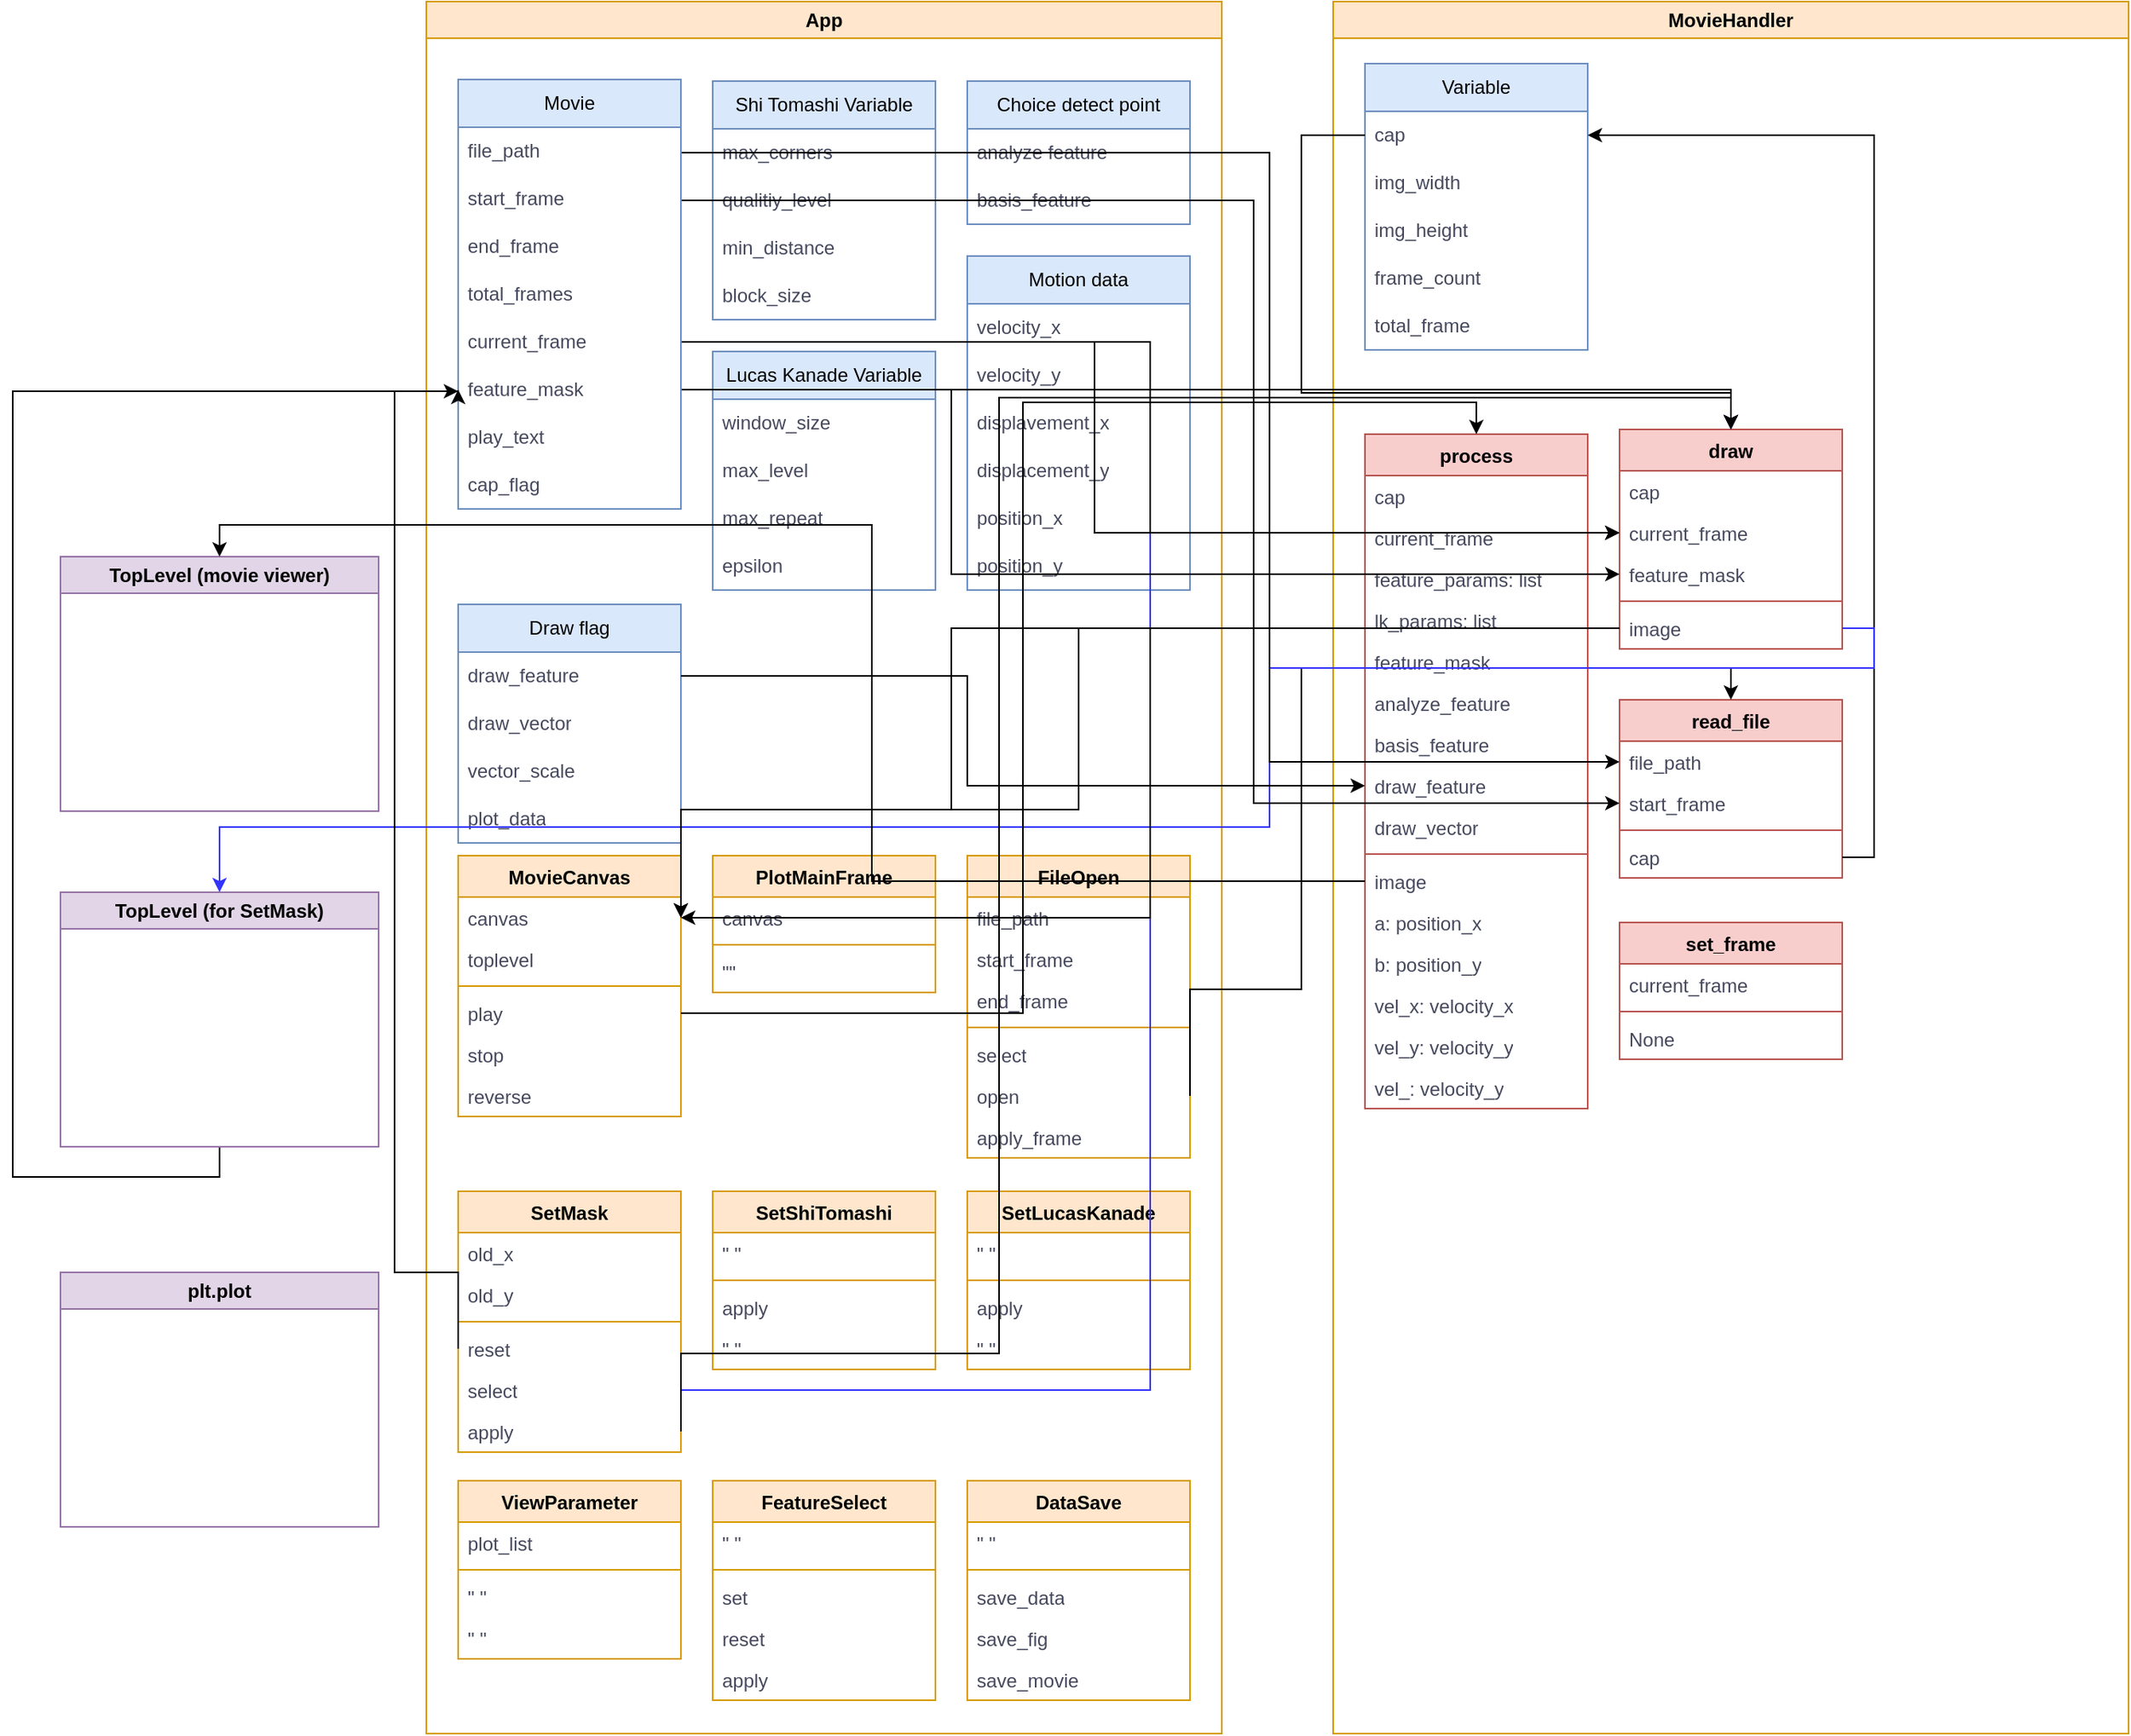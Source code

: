 <mxfile version="22.0.6" type="github">
  <diagram id="C5RBs43oDa-KdzZeNtuy" name="Page-1">
    <mxGraphModel dx="3211" dy="1307" grid="1" gridSize="10" guides="1" tooltips="1" connect="1" arrows="1" fold="1" page="1" pageScale="1" pageWidth="827" pageHeight="1169" math="0" shadow="0">
      <root>
        <mxCell id="WIyWlLk6GJQsqaUBKTNV-0" />
        <mxCell id="WIyWlLk6GJQsqaUBKTNV-1" style="" parent="WIyWlLk6GJQsqaUBKTNV-0" />
        <mxCell id="bvRS3iEJMmi-Zo6KBgME-6" value="App" style="swimlane;whiteSpace=wrap;html=1;strokeColor=#d79b00;fillColor=#ffe6cc;rounded=0;" vertex="1" parent="WIyWlLk6GJQsqaUBKTNV-1">
          <mxGeometry x="-320" y="101" width="500" height="1089" as="geometry" />
        </mxCell>
        <mxCell id="bvRS3iEJMmi-Zo6KBgME-0" value="MovieCanvas" style="swimlane;fontStyle=1;align=center;verticalAlign=top;childLayout=stackLayout;horizontal=1;startSize=26;horizontalStack=0;resizeParent=1;resizeParentMax=0;resizeLast=0;collapsible=1;marginBottom=0;whiteSpace=wrap;html=1;strokeColor=#d79b00;fillColor=#ffe6cc;rounded=0;" vertex="1" parent="bvRS3iEJMmi-Zo6KBgME-6">
          <mxGeometry x="20" y="537" width="140" height="164" as="geometry" />
        </mxCell>
        <mxCell id="bvRS3iEJMmi-Zo6KBgME-1" value="canvas" style="text;strokeColor=none;fillColor=none;align=left;verticalAlign=top;spacingLeft=4;spacingRight=4;overflow=hidden;rotatable=0;points=[[0,0.5],[1,0.5]];portConstraint=eastwest;whiteSpace=wrap;html=1;fontColor=#46495D;rounded=0;" vertex="1" parent="bvRS3iEJMmi-Zo6KBgME-0">
          <mxGeometry y="26" width="140" height="26" as="geometry" />
        </mxCell>
        <mxCell id="bvRS3iEJMmi-Zo6KBgME-255" value="toplevel" style="text;strokeColor=none;fillColor=none;align=left;verticalAlign=top;spacingLeft=4;spacingRight=4;overflow=hidden;rotatable=0;points=[[0,0.5],[1,0.5]];portConstraint=eastwest;whiteSpace=wrap;html=1;fontColor=#46495D;rounded=0;" vertex="1" parent="bvRS3iEJMmi-Zo6KBgME-0">
          <mxGeometry y="52" width="140" height="26" as="geometry" />
        </mxCell>
        <mxCell id="bvRS3iEJMmi-Zo6KBgME-2" value="" style="line;strokeWidth=1;fillColor=none;align=left;verticalAlign=middle;spacingTop=-1;spacingLeft=3;spacingRight=3;rotatable=0;labelPosition=right;points=[];portConstraint=eastwest;strokeColor=inherit;fontColor=#46495D;rounded=0;" vertex="1" parent="bvRS3iEJMmi-Zo6KBgME-0">
          <mxGeometry y="78" width="140" height="8" as="geometry" />
        </mxCell>
        <mxCell id="bvRS3iEJMmi-Zo6KBgME-3" value="play" style="text;strokeColor=none;fillColor=none;align=left;verticalAlign=top;spacingLeft=4;spacingRight=4;overflow=hidden;rotatable=0;points=[[0,0.5],[1,0.5]];portConstraint=eastwest;whiteSpace=wrap;html=1;fontColor=#46495D;rounded=0;" vertex="1" parent="bvRS3iEJMmi-Zo6KBgME-0">
          <mxGeometry y="86" width="140" height="26" as="geometry" />
        </mxCell>
        <mxCell id="bvRS3iEJMmi-Zo6KBgME-403" value="stop" style="text;strokeColor=none;fillColor=none;align=left;verticalAlign=top;spacingLeft=4;spacingRight=4;overflow=hidden;rotatable=0;points=[[0,0.5],[1,0.5]];portConstraint=eastwest;whiteSpace=wrap;html=1;fontColor=#46495D;rounded=0;" vertex="1" parent="bvRS3iEJMmi-Zo6KBgME-0">
          <mxGeometry y="112" width="140" height="26" as="geometry" />
        </mxCell>
        <mxCell id="bvRS3iEJMmi-Zo6KBgME-148" value="reverse" style="text;strokeColor=none;fillColor=none;align=left;verticalAlign=top;spacingLeft=4;spacingRight=4;overflow=hidden;rotatable=0;points=[[0,0.5],[1,0.5]];portConstraint=eastwest;whiteSpace=wrap;html=1;fontColor=#46495D;rounded=0;" vertex="1" parent="bvRS3iEJMmi-Zo6KBgME-0">
          <mxGeometry y="138" width="140" height="26" as="geometry" />
        </mxCell>
        <mxCell id="bvRS3iEJMmi-Zo6KBgME-7" value="PlotMainFrame" style="swimlane;fontStyle=1;align=center;verticalAlign=top;childLayout=stackLayout;horizontal=1;startSize=26;horizontalStack=0;resizeParent=1;resizeParentMax=0;resizeLast=0;collapsible=1;marginBottom=0;whiteSpace=wrap;html=1;strokeColor=#d79b00;fillColor=#ffe6cc;rounded=0;" vertex="1" parent="bvRS3iEJMmi-Zo6KBgME-6">
          <mxGeometry x="180" y="537" width="140" height="86" as="geometry" />
        </mxCell>
        <mxCell id="bvRS3iEJMmi-Zo6KBgME-8" value="canvas" style="text;strokeColor=none;fillColor=none;align=left;verticalAlign=top;spacingLeft=4;spacingRight=4;overflow=hidden;rotatable=0;points=[[0,0.5],[1,0.5]];portConstraint=eastwest;whiteSpace=wrap;html=1;fontColor=#46495D;rounded=0;" vertex="1" parent="bvRS3iEJMmi-Zo6KBgME-7">
          <mxGeometry y="26" width="140" height="26" as="geometry" />
        </mxCell>
        <mxCell id="bvRS3iEJMmi-Zo6KBgME-9" value="" style="line;strokeWidth=1;fillColor=none;align=left;verticalAlign=middle;spacingTop=-1;spacingLeft=3;spacingRight=3;rotatable=0;labelPosition=right;points=[];portConstraint=eastwest;strokeColor=inherit;fontColor=#46495D;rounded=0;" vertex="1" parent="bvRS3iEJMmi-Zo6KBgME-7">
          <mxGeometry y="52" width="140" height="8" as="geometry" />
        </mxCell>
        <mxCell id="bvRS3iEJMmi-Zo6KBgME-10" value="&quot;&quot;" style="text;strokeColor=none;fillColor=none;align=left;verticalAlign=top;spacingLeft=4;spacingRight=4;overflow=hidden;rotatable=0;points=[[0,0.5],[1,0.5]];portConstraint=eastwest;whiteSpace=wrap;html=1;fontColor=#46495D;rounded=0;" vertex="1" parent="bvRS3iEJMmi-Zo6KBgME-7">
          <mxGeometry y="60" width="140" height="26" as="geometry" />
        </mxCell>
        <mxCell id="bvRS3iEJMmi-Zo6KBgME-53" value="Shi Tomashi Variable" style="swimlane;fontStyle=0;childLayout=stackLayout;horizontal=1;startSize=30;horizontalStack=0;resizeParent=1;resizeParentMax=0;resizeLast=0;collapsible=1;marginBottom=0;whiteSpace=wrap;html=1;strokeColor=#6c8ebf;fillColor=#dae8fc;rounded=0;" vertex="1" parent="bvRS3iEJMmi-Zo6KBgME-6">
          <mxGeometry x="180" y="50" width="140" height="150" as="geometry" />
        </mxCell>
        <mxCell id="bvRS3iEJMmi-Zo6KBgME-54" value="max_corners" style="text;strokeColor=none;fillColor=none;align=left;verticalAlign=middle;spacingLeft=4;spacingRight=4;overflow=hidden;points=[[0,0.5],[1,0.5]];portConstraint=eastwest;rotatable=0;whiteSpace=wrap;html=1;fontColor=#46495D;rounded=0;" vertex="1" parent="bvRS3iEJMmi-Zo6KBgME-53">
          <mxGeometry y="30" width="140" height="30" as="geometry" />
        </mxCell>
        <mxCell id="bvRS3iEJMmi-Zo6KBgME-60" value="qualitiy_level" style="text;strokeColor=none;fillColor=none;align=left;verticalAlign=middle;spacingLeft=4;spacingRight=4;overflow=hidden;points=[[0,0.5],[1,0.5]];portConstraint=eastwest;rotatable=0;whiteSpace=wrap;html=1;fontColor=#46495D;rounded=0;" vertex="1" parent="bvRS3iEJMmi-Zo6KBgME-53">
          <mxGeometry y="60" width="140" height="30" as="geometry" />
        </mxCell>
        <mxCell id="bvRS3iEJMmi-Zo6KBgME-61" value="min_distance" style="text;strokeColor=none;fillColor=none;align=left;verticalAlign=middle;spacingLeft=4;spacingRight=4;overflow=hidden;points=[[0,0.5],[1,0.5]];portConstraint=eastwest;rotatable=0;whiteSpace=wrap;html=1;fontColor=#46495D;rounded=0;" vertex="1" parent="bvRS3iEJMmi-Zo6KBgME-53">
          <mxGeometry y="90" width="140" height="30" as="geometry" />
        </mxCell>
        <mxCell id="bvRS3iEJMmi-Zo6KBgME-62" value="block_size" style="text;strokeColor=none;fillColor=none;align=left;verticalAlign=middle;spacingLeft=4;spacingRight=4;overflow=hidden;points=[[0,0.5],[1,0.5]];portConstraint=eastwest;rotatable=0;whiteSpace=wrap;html=1;fontColor=#46495D;rounded=0;" vertex="1" parent="bvRS3iEJMmi-Zo6KBgME-53">
          <mxGeometry y="120" width="140" height="30" as="geometry" />
        </mxCell>
        <mxCell id="bvRS3iEJMmi-Zo6KBgME-63" value="Lucas Kanade Variable" style="swimlane;fontStyle=0;childLayout=stackLayout;horizontal=1;startSize=30;horizontalStack=0;resizeParent=1;resizeParentMax=0;resizeLast=0;collapsible=1;marginBottom=0;whiteSpace=wrap;html=1;strokeColor=#6c8ebf;fillColor=#dae8fc;rounded=0;" vertex="1" parent="bvRS3iEJMmi-Zo6KBgME-6">
          <mxGeometry x="180" y="220" width="140" height="150" as="geometry" />
        </mxCell>
        <mxCell id="bvRS3iEJMmi-Zo6KBgME-64" value="window_size" style="text;strokeColor=none;fillColor=none;align=left;verticalAlign=middle;spacingLeft=4;spacingRight=4;overflow=hidden;points=[[0,0.5],[1,0.5]];portConstraint=eastwest;rotatable=0;whiteSpace=wrap;html=1;fontColor=#46495D;rounded=0;" vertex="1" parent="bvRS3iEJMmi-Zo6KBgME-63">
          <mxGeometry y="30" width="140" height="30" as="geometry" />
        </mxCell>
        <mxCell id="bvRS3iEJMmi-Zo6KBgME-65" value="max_level" style="text;strokeColor=none;fillColor=none;align=left;verticalAlign=middle;spacingLeft=4;spacingRight=4;overflow=hidden;points=[[0,0.5],[1,0.5]];portConstraint=eastwest;rotatable=0;whiteSpace=wrap;html=1;fontColor=#46495D;rounded=0;" vertex="1" parent="bvRS3iEJMmi-Zo6KBgME-63">
          <mxGeometry y="60" width="140" height="30" as="geometry" />
        </mxCell>
        <mxCell id="bvRS3iEJMmi-Zo6KBgME-66" value="max_repeat" style="text;strokeColor=none;fillColor=none;align=left;verticalAlign=middle;spacingLeft=4;spacingRight=4;overflow=hidden;points=[[0,0.5],[1,0.5]];portConstraint=eastwest;rotatable=0;whiteSpace=wrap;html=1;fontColor=#46495D;rounded=0;" vertex="1" parent="bvRS3iEJMmi-Zo6KBgME-63">
          <mxGeometry y="90" width="140" height="30" as="geometry" />
        </mxCell>
        <mxCell id="bvRS3iEJMmi-Zo6KBgME-67" value="epsilon" style="text;strokeColor=none;fillColor=none;align=left;verticalAlign=middle;spacingLeft=4;spacingRight=4;overflow=hidden;points=[[0,0.5],[1,0.5]];portConstraint=eastwest;rotatable=0;whiteSpace=wrap;html=1;fontColor=#46495D;rounded=0;" vertex="1" parent="bvRS3iEJMmi-Zo6KBgME-63">
          <mxGeometry y="120" width="140" height="30" as="geometry" />
        </mxCell>
        <mxCell id="bvRS3iEJMmi-Zo6KBgME-68" value="Draw flag" style="swimlane;fontStyle=0;childLayout=stackLayout;horizontal=1;startSize=30;horizontalStack=0;resizeParent=1;resizeParentMax=0;resizeLast=0;collapsible=1;marginBottom=0;whiteSpace=wrap;html=1;strokeColor=#6c8ebf;fillColor=#dae8fc;rounded=0;" vertex="1" parent="bvRS3iEJMmi-Zo6KBgME-6">
          <mxGeometry x="20" y="379" width="140" height="150" as="geometry" />
        </mxCell>
        <mxCell id="bvRS3iEJMmi-Zo6KBgME-69" value="draw_feature" style="text;strokeColor=none;fillColor=none;align=left;verticalAlign=middle;spacingLeft=4;spacingRight=4;overflow=hidden;points=[[0,0.5],[1,0.5]];portConstraint=eastwest;rotatable=0;whiteSpace=wrap;html=1;fontColor=#46495D;rounded=0;" vertex="1" parent="bvRS3iEJMmi-Zo6KBgME-68">
          <mxGeometry y="30" width="140" height="30" as="geometry" />
        </mxCell>
        <mxCell id="bvRS3iEJMmi-Zo6KBgME-70" value="draw_vector" style="text;strokeColor=none;fillColor=none;align=left;verticalAlign=middle;spacingLeft=4;spacingRight=4;overflow=hidden;points=[[0,0.5],[1,0.5]];portConstraint=eastwest;rotatable=0;whiteSpace=wrap;html=1;fontColor=#46495D;rounded=0;" vertex="1" parent="bvRS3iEJMmi-Zo6KBgME-68">
          <mxGeometry y="60" width="140" height="30" as="geometry" />
        </mxCell>
        <mxCell id="bvRS3iEJMmi-Zo6KBgME-405" value="vector_scale" style="text;strokeColor=none;fillColor=none;align=left;verticalAlign=middle;spacingLeft=4;spacingRight=4;overflow=hidden;points=[[0,0.5],[1,0.5]];portConstraint=eastwest;rotatable=0;whiteSpace=wrap;html=1;fontColor=#46495D;rounded=0;" vertex="1" parent="bvRS3iEJMmi-Zo6KBgME-68">
          <mxGeometry y="90" width="140" height="30" as="geometry" />
        </mxCell>
        <mxCell id="bvRS3iEJMmi-Zo6KBgME-71" value="plot_data" style="text;strokeColor=none;fillColor=none;align=left;verticalAlign=middle;spacingLeft=4;spacingRight=4;overflow=hidden;points=[[0,0.5],[1,0.5]];portConstraint=eastwest;rotatable=0;whiteSpace=wrap;html=1;fontColor=#46495D;rounded=0;" vertex="1" parent="bvRS3iEJMmi-Zo6KBgME-68">
          <mxGeometry y="120" width="140" height="30" as="geometry" />
        </mxCell>
        <mxCell id="bvRS3iEJMmi-Zo6KBgME-73" value="Choice detect point" style="swimlane;fontStyle=0;childLayout=stackLayout;horizontal=1;startSize=30;horizontalStack=0;resizeParent=1;resizeParentMax=0;resizeLast=0;collapsible=1;marginBottom=0;whiteSpace=wrap;html=1;strokeColor=#6c8ebf;fillColor=#dae8fc;rounded=0;" vertex="1" parent="bvRS3iEJMmi-Zo6KBgME-6">
          <mxGeometry x="340" y="50" width="140" height="90" as="geometry" />
        </mxCell>
        <mxCell id="bvRS3iEJMmi-Zo6KBgME-74" value="analyze feature" style="text;strokeColor=none;fillColor=none;align=left;verticalAlign=middle;spacingLeft=4;spacingRight=4;overflow=hidden;points=[[0,0.5],[1,0.5]];portConstraint=eastwest;rotatable=0;whiteSpace=wrap;html=1;fontColor=#46495D;rounded=0;" vertex="1" parent="bvRS3iEJMmi-Zo6KBgME-73">
          <mxGeometry y="30" width="140" height="30" as="geometry" />
        </mxCell>
        <mxCell id="bvRS3iEJMmi-Zo6KBgME-75" value="basis_feature" style="text;strokeColor=none;fillColor=none;align=left;verticalAlign=middle;spacingLeft=4;spacingRight=4;overflow=hidden;points=[[0,0.5],[1,0.5]];portConstraint=eastwest;rotatable=0;whiteSpace=wrap;html=1;fontColor=#46495D;rounded=0;" vertex="1" parent="bvRS3iEJMmi-Zo6KBgME-73">
          <mxGeometry y="60" width="140" height="30" as="geometry" />
        </mxCell>
        <mxCell id="bvRS3iEJMmi-Zo6KBgME-141" value="Motion data" style="swimlane;fontStyle=0;childLayout=stackLayout;horizontal=1;startSize=30;horizontalStack=0;resizeParent=1;resizeParentMax=0;resizeLast=0;collapsible=1;marginBottom=0;whiteSpace=wrap;html=1;strokeColor=#6c8ebf;fillColor=#dae8fc;rounded=0;" vertex="1" parent="bvRS3iEJMmi-Zo6KBgME-6">
          <mxGeometry x="340" y="160" width="140" height="210" as="geometry" />
        </mxCell>
        <mxCell id="bvRS3iEJMmi-Zo6KBgME-142" value="velocity_x" style="text;strokeColor=none;fillColor=none;align=left;verticalAlign=middle;spacingLeft=4;spacingRight=4;overflow=hidden;points=[[0,0.5],[1,0.5]];portConstraint=eastwest;rotatable=0;whiteSpace=wrap;html=1;fontColor=#46495D;rounded=0;" vertex="1" parent="bvRS3iEJMmi-Zo6KBgME-141">
          <mxGeometry y="30" width="140" height="30" as="geometry" />
        </mxCell>
        <mxCell id="bvRS3iEJMmi-Zo6KBgME-144" value="velocity_y" style="text;strokeColor=none;fillColor=none;align=left;verticalAlign=middle;spacingLeft=4;spacingRight=4;overflow=hidden;points=[[0,0.5],[1,0.5]];portConstraint=eastwest;rotatable=0;whiteSpace=wrap;html=1;fontColor=#46495D;rounded=0;" vertex="1" parent="bvRS3iEJMmi-Zo6KBgME-141">
          <mxGeometry y="60" width="140" height="30" as="geometry" />
        </mxCell>
        <mxCell id="bvRS3iEJMmi-Zo6KBgME-143" value="displavement_x" style="text;strokeColor=none;fillColor=none;align=left;verticalAlign=middle;spacingLeft=4;spacingRight=4;overflow=hidden;points=[[0,0.5],[1,0.5]];portConstraint=eastwest;rotatable=0;whiteSpace=wrap;html=1;fontColor=#46495D;rounded=0;" vertex="1" parent="bvRS3iEJMmi-Zo6KBgME-141">
          <mxGeometry y="90" width="140" height="30" as="geometry" />
        </mxCell>
        <mxCell id="bvRS3iEJMmi-Zo6KBgME-145" value="displacement_y" style="text;strokeColor=none;fillColor=none;align=left;verticalAlign=middle;spacingLeft=4;spacingRight=4;overflow=hidden;points=[[0,0.5],[1,0.5]];portConstraint=eastwest;rotatable=0;whiteSpace=wrap;html=1;fontColor=#46495D;rounded=0;" vertex="1" parent="bvRS3iEJMmi-Zo6KBgME-141">
          <mxGeometry y="120" width="140" height="30" as="geometry" />
        </mxCell>
        <mxCell id="bvRS3iEJMmi-Zo6KBgME-146" value="position_x" style="text;strokeColor=none;fillColor=none;align=left;verticalAlign=middle;spacingLeft=4;spacingRight=4;overflow=hidden;points=[[0,0.5],[1,0.5]];portConstraint=eastwest;rotatable=0;whiteSpace=wrap;html=1;fontColor=#46495D;rounded=0;" vertex="1" parent="bvRS3iEJMmi-Zo6KBgME-141">
          <mxGeometry y="150" width="140" height="30" as="geometry" />
        </mxCell>
        <mxCell id="bvRS3iEJMmi-Zo6KBgME-147" value="position_y" style="text;strokeColor=none;fillColor=none;align=left;verticalAlign=middle;spacingLeft=4;spacingRight=4;overflow=hidden;points=[[0,0.5],[1,0.5]];portConstraint=eastwest;rotatable=0;whiteSpace=wrap;html=1;fontColor=#46495D;rounded=0;" vertex="1" parent="bvRS3iEJMmi-Zo6KBgME-141">
          <mxGeometry y="180" width="140" height="30" as="geometry" />
        </mxCell>
        <mxCell id="bvRS3iEJMmi-Zo6KBgME-189" value="FileOpen" style="swimlane;fontStyle=1;align=center;verticalAlign=top;childLayout=stackLayout;horizontal=1;startSize=26;horizontalStack=0;resizeParent=1;resizeParentMax=0;resizeLast=0;collapsible=1;marginBottom=0;whiteSpace=wrap;html=1;strokeColor=#d79b00;fillColor=#ffe6cc;rounded=0;" vertex="1" parent="bvRS3iEJMmi-Zo6KBgME-6">
          <mxGeometry x="340" y="537" width="140" height="190" as="geometry" />
        </mxCell>
        <mxCell id="bvRS3iEJMmi-Zo6KBgME-190" value="file_path" style="text;strokeColor=none;fillColor=none;align=left;verticalAlign=top;spacingLeft=4;spacingRight=4;overflow=hidden;rotatable=0;points=[[0,0.5],[1,0.5]];portConstraint=eastwest;whiteSpace=wrap;html=1;fontColor=#46495D;rounded=0;" vertex="1" parent="bvRS3iEJMmi-Zo6KBgME-189">
          <mxGeometry y="26" width="140" height="26" as="geometry" />
        </mxCell>
        <mxCell id="bvRS3iEJMmi-Zo6KBgME-317" value="start_frame" style="text;strokeColor=none;fillColor=none;align=left;verticalAlign=top;spacingLeft=4;spacingRight=4;overflow=hidden;rotatable=0;points=[[0,0.5],[1,0.5]];portConstraint=eastwest;whiteSpace=wrap;html=1;fontColor=#46495D;rounded=0;" vertex="1" parent="bvRS3iEJMmi-Zo6KBgME-189">
          <mxGeometry y="52" width="140" height="26" as="geometry" />
        </mxCell>
        <mxCell id="bvRS3iEJMmi-Zo6KBgME-251" value="end_frame" style="text;strokeColor=none;fillColor=none;align=left;verticalAlign=top;spacingLeft=4;spacingRight=4;overflow=hidden;rotatable=0;points=[[0,0.5],[1,0.5]];portConstraint=eastwest;whiteSpace=wrap;html=1;fontColor=#46495D;rounded=0;" vertex="1" parent="bvRS3iEJMmi-Zo6KBgME-189">
          <mxGeometry y="78" width="140" height="26" as="geometry" />
        </mxCell>
        <mxCell id="bvRS3iEJMmi-Zo6KBgME-191" value="" style="line;strokeWidth=1;fillColor=none;align=left;verticalAlign=middle;spacingTop=-1;spacingLeft=3;spacingRight=3;rotatable=0;labelPosition=right;points=[];portConstraint=eastwest;strokeColor=inherit;fontColor=#46495D;rounded=0;" vertex="1" parent="bvRS3iEJMmi-Zo6KBgME-189">
          <mxGeometry y="104" width="140" height="8" as="geometry" />
        </mxCell>
        <mxCell id="bvRS3iEJMmi-Zo6KBgME-192" value="select" style="text;strokeColor=none;fillColor=none;align=left;verticalAlign=top;spacingLeft=4;spacingRight=4;overflow=hidden;rotatable=0;points=[[0,0.5],[1,0.5]];portConstraint=eastwest;whiteSpace=wrap;html=1;fontColor=#46495D;rounded=0;" vertex="1" parent="bvRS3iEJMmi-Zo6KBgME-189">
          <mxGeometry y="112" width="140" height="26" as="geometry" />
        </mxCell>
        <mxCell id="bvRS3iEJMmi-Zo6KBgME-250" value="open" style="text;strokeColor=none;fillColor=none;align=left;verticalAlign=top;spacingLeft=4;spacingRight=4;overflow=hidden;rotatable=0;points=[[0,0.5],[1,0.5]];portConstraint=eastwest;whiteSpace=wrap;html=1;fontColor=#46495D;rounded=0;" vertex="1" parent="bvRS3iEJMmi-Zo6KBgME-189">
          <mxGeometry y="138" width="140" height="26" as="geometry" />
        </mxCell>
        <mxCell id="bvRS3iEJMmi-Zo6KBgME-268" value="apply_frame" style="text;strokeColor=none;fillColor=none;align=left;verticalAlign=top;spacingLeft=4;spacingRight=4;overflow=hidden;rotatable=0;points=[[0,0.5],[1,0.5]];portConstraint=eastwest;whiteSpace=wrap;html=1;fontColor=#46495D;rounded=0;" vertex="1" parent="bvRS3iEJMmi-Zo6KBgME-189">
          <mxGeometry y="164" width="140" height="26" as="geometry" />
        </mxCell>
        <mxCell id="bvRS3iEJMmi-Zo6KBgME-193" value="SetMask" style="swimlane;fontStyle=1;align=center;verticalAlign=top;childLayout=stackLayout;horizontal=1;startSize=26;horizontalStack=0;resizeParent=1;resizeParentMax=0;resizeLast=0;collapsible=1;marginBottom=0;whiteSpace=wrap;html=1;strokeColor=#d79b00;fillColor=#ffe6cc;rounded=0;" vertex="1" parent="bvRS3iEJMmi-Zo6KBgME-6">
          <mxGeometry x="20" y="748" width="140" height="164" as="geometry" />
        </mxCell>
        <mxCell id="bvRS3iEJMmi-Zo6KBgME-194" value="old_x" style="text;strokeColor=none;fillColor=none;align=left;verticalAlign=top;spacingLeft=4;spacingRight=4;overflow=hidden;rotatable=0;points=[[0,0.5],[1,0.5]];portConstraint=eastwest;whiteSpace=wrap;html=1;fontColor=#46495D;rounded=0;" vertex="1" parent="bvRS3iEJMmi-Zo6KBgME-193">
          <mxGeometry y="26" width="140" height="26" as="geometry" />
        </mxCell>
        <mxCell id="bvRS3iEJMmi-Zo6KBgME-332" value="old_y" style="text;strokeColor=none;fillColor=none;align=left;verticalAlign=top;spacingLeft=4;spacingRight=4;overflow=hidden;rotatable=0;points=[[0,0.5],[1,0.5]];portConstraint=eastwest;whiteSpace=wrap;html=1;fontColor=#46495D;rounded=0;" vertex="1" parent="bvRS3iEJMmi-Zo6KBgME-193">
          <mxGeometry y="52" width="140" height="26" as="geometry" />
        </mxCell>
        <mxCell id="bvRS3iEJMmi-Zo6KBgME-195" value="" style="line;strokeWidth=1;fillColor=none;align=left;verticalAlign=middle;spacingTop=-1;spacingLeft=3;spacingRight=3;rotatable=0;labelPosition=right;points=[];portConstraint=eastwest;strokeColor=inherit;fontColor=#46495D;rounded=0;" vertex="1" parent="bvRS3iEJMmi-Zo6KBgME-193">
          <mxGeometry y="78" width="140" height="8" as="geometry" />
        </mxCell>
        <mxCell id="bvRS3iEJMmi-Zo6KBgME-196" value="reset" style="text;strokeColor=none;fillColor=none;align=left;verticalAlign=top;spacingLeft=4;spacingRight=4;overflow=hidden;rotatable=0;points=[[0,0.5],[1,0.5]];portConstraint=eastwest;whiteSpace=wrap;html=1;fontColor=#46495D;rounded=0;" vertex="1" parent="bvRS3iEJMmi-Zo6KBgME-193">
          <mxGeometry y="86" width="140" height="26" as="geometry" />
        </mxCell>
        <mxCell id="bvRS3iEJMmi-Zo6KBgME-269" value="select" style="text;strokeColor=none;fillColor=none;align=left;verticalAlign=top;spacingLeft=4;spacingRight=4;overflow=hidden;rotatable=0;points=[[0,0.5],[1,0.5]];portConstraint=eastwest;whiteSpace=wrap;html=1;fontColor=#46495D;rounded=0;" vertex="1" parent="bvRS3iEJMmi-Zo6KBgME-193">
          <mxGeometry y="112" width="140" height="26" as="geometry" />
        </mxCell>
        <mxCell id="bvRS3iEJMmi-Zo6KBgME-270" value="apply" style="text;strokeColor=none;fillColor=none;align=left;verticalAlign=top;spacingLeft=4;spacingRight=4;overflow=hidden;rotatable=0;points=[[0,0.5],[1,0.5]];portConstraint=eastwest;whiteSpace=wrap;html=1;fontColor=#46495D;rounded=0;" vertex="1" parent="bvRS3iEJMmi-Zo6KBgME-193">
          <mxGeometry y="138" width="140" height="26" as="geometry" />
        </mxCell>
        <mxCell id="bvRS3iEJMmi-Zo6KBgME-198" value="SetShiTomashi" style="swimlane;fontStyle=1;align=center;verticalAlign=top;childLayout=stackLayout;horizontal=1;startSize=26;horizontalStack=0;resizeParent=1;resizeParentMax=0;resizeLast=0;collapsible=1;marginBottom=0;whiteSpace=wrap;html=1;strokeColor=#d79b00;fillColor=#ffe6cc;rounded=0;" vertex="1" parent="bvRS3iEJMmi-Zo6KBgME-6">
          <mxGeometry x="180" y="748" width="140" height="112" as="geometry" />
        </mxCell>
        <mxCell id="bvRS3iEJMmi-Zo6KBgME-199" value="&quot; &quot;" style="text;strokeColor=none;fillColor=none;align=left;verticalAlign=top;spacingLeft=4;spacingRight=4;overflow=hidden;rotatable=0;points=[[0,0.5],[1,0.5]];portConstraint=eastwest;whiteSpace=wrap;html=1;fontColor=#46495D;rounded=0;" vertex="1" parent="bvRS3iEJMmi-Zo6KBgME-198">
          <mxGeometry y="26" width="140" height="26" as="geometry" />
        </mxCell>
        <mxCell id="bvRS3iEJMmi-Zo6KBgME-200" value="" style="line;strokeWidth=1;fillColor=none;align=left;verticalAlign=middle;spacingTop=-1;spacingLeft=3;spacingRight=3;rotatable=0;labelPosition=right;points=[];portConstraint=eastwest;strokeColor=inherit;fontColor=#46495D;rounded=0;" vertex="1" parent="bvRS3iEJMmi-Zo6KBgME-198">
          <mxGeometry y="52" width="140" height="8" as="geometry" />
        </mxCell>
        <mxCell id="bvRS3iEJMmi-Zo6KBgME-201" value="apply" style="text;strokeColor=none;fillColor=none;align=left;verticalAlign=top;spacingLeft=4;spacingRight=4;overflow=hidden;rotatable=0;points=[[0,0.5],[1,0.5]];portConstraint=eastwest;whiteSpace=wrap;html=1;fontColor=#46495D;rounded=0;" vertex="1" parent="bvRS3iEJMmi-Zo6KBgME-198">
          <mxGeometry y="60" width="140" height="26" as="geometry" />
        </mxCell>
        <mxCell id="bvRS3iEJMmi-Zo6KBgME-202" value="&quot; &quot;" style="text;strokeColor=none;fillColor=none;align=left;verticalAlign=top;spacingLeft=4;spacingRight=4;overflow=hidden;rotatable=0;points=[[0,0.5],[1,0.5]];portConstraint=eastwest;whiteSpace=wrap;html=1;fontColor=#46495D;rounded=0;" vertex="1" parent="bvRS3iEJMmi-Zo6KBgME-198">
          <mxGeometry y="86" width="140" height="26" as="geometry" />
        </mxCell>
        <mxCell id="bvRS3iEJMmi-Zo6KBgME-203" value="SetLucasKanade" style="swimlane;fontStyle=1;align=center;verticalAlign=top;childLayout=stackLayout;horizontal=1;startSize=26;horizontalStack=0;resizeParent=1;resizeParentMax=0;resizeLast=0;collapsible=1;marginBottom=0;whiteSpace=wrap;html=1;strokeColor=#d79b00;fillColor=#ffe6cc;rounded=0;" vertex="1" parent="bvRS3iEJMmi-Zo6KBgME-6">
          <mxGeometry x="340" y="748" width="140" height="112" as="geometry" />
        </mxCell>
        <mxCell id="bvRS3iEJMmi-Zo6KBgME-204" value="&quot; &quot;" style="text;strokeColor=none;fillColor=none;align=left;verticalAlign=top;spacingLeft=4;spacingRight=4;overflow=hidden;rotatable=0;points=[[0,0.5],[1,0.5]];portConstraint=eastwest;whiteSpace=wrap;html=1;fontColor=#46495D;rounded=0;" vertex="1" parent="bvRS3iEJMmi-Zo6KBgME-203">
          <mxGeometry y="26" width="140" height="26" as="geometry" />
        </mxCell>
        <mxCell id="bvRS3iEJMmi-Zo6KBgME-205" value="" style="line;strokeWidth=1;fillColor=none;align=left;verticalAlign=middle;spacingTop=-1;spacingLeft=3;spacingRight=3;rotatable=0;labelPosition=right;points=[];portConstraint=eastwest;strokeColor=inherit;fontColor=#46495D;rounded=0;" vertex="1" parent="bvRS3iEJMmi-Zo6KBgME-203">
          <mxGeometry y="52" width="140" height="8" as="geometry" />
        </mxCell>
        <mxCell id="bvRS3iEJMmi-Zo6KBgME-206" value="apply" style="text;strokeColor=none;fillColor=none;align=left;verticalAlign=top;spacingLeft=4;spacingRight=4;overflow=hidden;rotatable=0;points=[[0,0.5],[1,0.5]];portConstraint=eastwest;whiteSpace=wrap;html=1;fontColor=#46495D;rounded=0;" vertex="1" parent="bvRS3iEJMmi-Zo6KBgME-203">
          <mxGeometry y="60" width="140" height="26" as="geometry" />
        </mxCell>
        <mxCell id="bvRS3iEJMmi-Zo6KBgME-207" value="&quot; &quot;" style="text;strokeColor=none;fillColor=none;align=left;verticalAlign=top;spacingLeft=4;spacingRight=4;overflow=hidden;rotatable=0;points=[[0,0.5],[1,0.5]];portConstraint=eastwest;whiteSpace=wrap;html=1;fontColor=#46495D;rounded=0;" vertex="1" parent="bvRS3iEJMmi-Zo6KBgME-203">
          <mxGeometry y="86" width="140" height="26" as="geometry" />
        </mxCell>
        <mxCell id="bvRS3iEJMmi-Zo6KBgME-208" value="ViewParameter" style="swimlane;fontStyle=1;align=center;verticalAlign=top;childLayout=stackLayout;horizontal=1;startSize=26;horizontalStack=0;resizeParent=1;resizeParentMax=0;resizeLast=0;collapsible=1;marginBottom=0;whiteSpace=wrap;html=1;strokeColor=#d79b00;fillColor=#ffe6cc;rounded=0;" vertex="1" parent="bvRS3iEJMmi-Zo6KBgME-6">
          <mxGeometry x="20" y="930" width="140" height="112" as="geometry" />
        </mxCell>
        <mxCell id="bvRS3iEJMmi-Zo6KBgME-209" value="plot_list" style="text;strokeColor=none;fillColor=none;align=left;verticalAlign=top;spacingLeft=4;spacingRight=4;overflow=hidden;rotatable=0;points=[[0,0.5],[1,0.5]];portConstraint=eastwest;whiteSpace=wrap;html=1;fontColor=#46495D;rounded=0;" vertex="1" parent="bvRS3iEJMmi-Zo6KBgME-208">
          <mxGeometry y="26" width="140" height="26" as="geometry" />
        </mxCell>
        <mxCell id="bvRS3iEJMmi-Zo6KBgME-210" value="" style="line;strokeWidth=1;fillColor=none;align=left;verticalAlign=middle;spacingTop=-1;spacingLeft=3;spacingRight=3;rotatable=0;labelPosition=right;points=[];portConstraint=eastwest;strokeColor=inherit;fontColor=#46495D;rounded=0;" vertex="1" parent="bvRS3iEJMmi-Zo6KBgME-208">
          <mxGeometry y="52" width="140" height="8" as="geometry" />
        </mxCell>
        <mxCell id="bvRS3iEJMmi-Zo6KBgME-211" value="&quot; &quot;" style="text;strokeColor=none;fillColor=none;align=left;verticalAlign=top;spacingLeft=4;spacingRight=4;overflow=hidden;rotatable=0;points=[[0,0.5],[1,0.5]];portConstraint=eastwest;whiteSpace=wrap;html=1;fontColor=#46495D;rounded=0;" vertex="1" parent="bvRS3iEJMmi-Zo6KBgME-208">
          <mxGeometry y="60" width="140" height="26" as="geometry" />
        </mxCell>
        <mxCell id="bvRS3iEJMmi-Zo6KBgME-212" value="&quot; &quot;" style="text;strokeColor=none;fillColor=none;align=left;verticalAlign=top;spacingLeft=4;spacingRight=4;overflow=hidden;rotatable=0;points=[[0,0.5],[1,0.5]];portConstraint=eastwest;whiteSpace=wrap;html=1;fontColor=#46495D;rounded=0;" vertex="1" parent="bvRS3iEJMmi-Zo6KBgME-208">
          <mxGeometry y="86" width="140" height="26" as="geometry" />
        </mxCell>
        <mxCell id="bvRS3iEJMmi-Zo6KBgME-213" value="FeatureSelect" style="swimlane;fontStyle=1;align=center;verticalAlign=top;childLayout=stackLayout;horizontal=1;startSize=26;horizontalStack=0;resizeParent=1;resizeParentMax=0;resizeLast=0;collapsible=1;marginBottom=0;whiteSpace=wrap;html=1;strokeColor=#d79b00;fillColor=#ffe6cc;rounded=0;" vertex="1" parent="bvRS3iEJMmi-Zo6KBgME-6">
          <mxGeometry x="180" y="930" width="140" height="138" as="geometry" />
        </mxCell>
        <mxCell id="bvRS3iEJMmi-Zo6KBgME-214" value="&quot; &quot;" style="text;strokeColor=none;fillColor=none;align=left;verticalAlign=top;spacingLeft=4;spacingRight=4;overflow=hidden;rotatable=0;points=[[0,0.5],[1,0.5]];portConstraint=eastwest;whiteSpace=wrap;html=1;fontColor=#46495D;rounded=0;" vertex="1" parent="bvRS3iEJMmi-Zo6KBgME-213">
          <mxGeometry y="26" width="140" height="26" as="geometry" />
        </mxCell>
        <mxCell id="bvRS3iEJMmi-Zo6KBgME-215" value="" style="line;strokeWidth=1;fillColor=none;align=left;verticalAlign=middle;spacingTop=-1;spacingLeft=3;spacingRight=3;rotatable=0;labelPosition=right;points=[];portConstraint=eastwest;strokeColor=inherit;fontColor=#46495D;rounded=0;" vertex="1" parent="bvRS3iEJMmi-Zo6KBgME-213">
          <mxGeometry y="52" width="140" height="8" as="geometry" />
        </mxCell>
        <mxCell id="bvRS3iEJMmi-Zo6KBgME-216" value="set" style="text;strokeColor=none;fillColor=none;align=left;verticalAlign=top;spacingLeft=4;spacingRight=4;overflow=hidden;rotatable=0;points=[[0,0.5],[1,0.5]];portConstraint=eastwest;whiteSpace=wrap;html=1;fontColor=#46495D;rounded=0;" vertex="1" parent="bvRS3iEJMmi-Zo6KBgME-213">
          <mxGeometry y="60" width="140" height="26" as="geometry" />
        </mxCell>
        <mxCell id="bvRS3iEJMmi-Zo6KBgME-271" value="reset" style="text;strokeColor=none;fillColor=none;align=left;verticalAlign=top;spacingLeft=4;spacingRight=4;overflow=hidden;rotatable=0;points=[[0,0.5],[1,0.5]];portConstraint=eastwest;whiteSpace=wrap;html=1;fontColor=#46495D;rounded=0;" vertex="1" parent="bvRS3iEJMmi-Zo6KBgME-213">
          <mxGeometry y="86" width="140" height="26" as="geometry" />
        </mxCell>
        <mxCell id="bvRS3iEJMmi-Zo6KBgME-272" value="apply" style="text;strokeColor=none;fillColor=none;align=left;verticalAlign=top;spacingLeft=4;spacingRight=4;overflow=hidden;rotatable=0;points=[[0,0.5],[1,0.5]];portConstraint=eastwest;whiteSpace=wrap;html=1;fontColor=#46495D;rounded=0;" vertex="1" parent="bvRS3iEJMmi-Zo6KBgME-213">
          <mxGeometry y="112" width="140" height="26" as="geometry" />
        </mxCell>
        <mxCell id="bvRS3iEJMmi-Zo6KBgME-218" value="DataSave" style="swimlane;fontStyle=1;align=center;verticalAlign=top;childLayout=stackLayout;horizontal=1;startSize=26;horizontalStack=0;resizeParent=1;resizeParentMax=0;resizeLast=0;collapsible=1;marginBottom=0;whiteSpace=wrap;html=1;strokeColor=#d79b00;fillColor=#ffe6cc;rounded=0;" vertex="1" parent="bvRS3iEJMmi-Zo6KBgME-6">
          <mxGeometry x="340" y="930" width="140" height="138" as="geometry" />
        </mxCell>
        <mxCell id="bvRS3iEJMmi-Zo6KBgME-219" value="&quot; &quot;" style="text;strokeColor=none;fillColor=none;align=left;verticalAlign=top;spacingLeft=4;spacingRight=4;overflow=hidden;rotatable=0;points=[[0,0.5],[1,0.5]];portConstraint=eastwest;whiteSpace=wrap;html=1;fontColor=#46495D;rounded=0;" vertex="1" parent="bvRS3iEJMmi-Zo6KBgME-218">
          <mxGeometry y="26" width="140" height="26" as="geometry" />
        </mxCell>
        <mxCell id="bvRS3iEJMmi-Zo6KBgME-220" value="" style="line;strokeWidth=1;fillColor=none;align=left;verticalAlign=middle;spacingTop=-1;spacingLeft=3;spacingRight=3;rotatable=0;labelPosition=right;points=[];portConstraint=eastwest;strokeColor=inherit;fontColor=#46495D;rounded=0;" vertex="1" parent="bvRS3iEJMmi-Zo6KBgME-218">
          <mxGeometry y="52" width="140" height="8" as="geometry" />
        </mxCell>
        <mxCell id="bvRS3iEJMmi-Zo6KBgME-221" value="save_data" style="text;strokeColor=none;fillColor=none;align=left;verticalAlign=top;spacingLeft=4;spacingRight=4;overflow=hidden;rotatable=0;points=[[0,0.5],[1,0.5]];portConstraint=eastwest;whiteSpace=wrap;html=1;fontColor=#46495D;rounded=0;" vertex="1" parent="bvRS3iEJMmi-Zo6KBgME-218">
          <mxGeometry y="60" width="140" height="26" as="geometry" />
        </mxCell>
        <mxCell id="bvRS3iEJMmi-Zo6KBgME-273" value="save_fig" style="text;strokeColor=none;fillColor=none;align=left;verticalAlign=top;spacingLeft=4;spacingRight=4;overflow=hidden;rotatable=0;points=[[0,0.5],[1,0.5]];portConstraint=eastwest;whiteSpace=wrap;html=1;fontColor=#46495D;rounded=0;" vertex="1" parent="bvRS3iEJMmi-Zo6KBgME-218">
          <mxGeometry y="86" width="140" height="26" as="geometry" />
        </mxCell>
        <mxCell id="bvRS3iEJMmi-Zo6KBgME-274" value="save_movie" style="text;strokeColor=none;fillColor=none;align=left;verticalAlign=top;spacingLeft=4;spacingRight=4;overflow=hidden;rotatable=0;points=[[0,0.5],[1,0.5]];portConstraint=eastwest;whiteSpace=wrap;html=1;fontColor=#46495D;rounded=0;" vertex="1" parent="bvRS3iEJMmi-Zo6KBgME-218">
          <mxGeometry y="112" width="140" height="26" as="geometry" />
        </mxCell>
        <UserObject label="MovieHandler" tags="" id="bvRS3iEJMmi-Zo6KBgME-32">
          <mxCell style="swimlane;whiteSpace=wrap;html=1;strokeColor=#d79b00;fillColor=#ffe6cc;rounded=0;" vertex="1" parent="WIyWlLk6GJQsqaUBKTNV-1">
            <mxGeometry x="250" y="101" width="500" height="1089" as="geometry" />
          </mxCell>
        </UserObject>
        <UserObject label="Variable" tags="" id="bvRS3iEJMmi-Zo6KBgME-37">
          <mxCell style="swimlane;fontStyle=0;childLayout=stackLayout;horizontal=1;startSize=30;horizontalStack=0;resizeParent=1;resizeParentMax=0;resizeLast=0;collapsible=1;marginBottom=0;whiteSpace=wrap;html=1;strokeColor=#6c8ebf;fillColor=#dae8fc;rounded=0;" vertex="1" parent="bvRS3iEJMmi-Zo6KBgME-32">
            <mxGeometry x="20" y="39" width="140" height="180" as="geometry" />
          </mxCell>
        </UserObject>
        <mxCell id="bvRS3iEJMmi-Zo6KBgME-38" value="cap" style="text;strokeColor=none;fillColor=none;align=left;verticalAlign=middle;spacingLeft=4;spacingRight=4;overflow=hidden;points=[[0,0.5],[1,0.5]];portConstraint=eastwest;rotatable=0;whiteSpace=wrap;html=1;fontColor=#46495D;rounded=0;" vertex="1" parent="bvRS3iEJMmi-Zo6KBgME-37">
          <mxGeometry y="30" width="140" height="30" as="geometry" />
        </mxCell>
        <mxCell id="bvRS3iEJMmi-Zo6KBgME-262" value="img_width" style="text;strokeColor=none;fillColor=none;align=left;verticalAlign=middle;spacingLeft=4;spacingRight=4;overflow=hidden;points=[[0,0.5],[1,0.5]];portConstraint=eastwest;rotatable=0;whiteSpace=wrap;html=1;fontColor=#46495D;rounded=0;" vertex="1" parent="bvRS3iEJMmi-Zo6KBgME-37">
          <mxGeometry y="60" width="140" height="30" as="geometry" />
        </mxCell>
        <mxCell id="bvRS3iEJMmi-Zo6KBgME-321" value="img_height" style="text;strokeColor=none;fillColor=none;align=left;verticalAlign=middle;spacingLeft=4;spacingRight=4;overflow=hidden;points=[[0,0.5],[1,0.5]];portConstraint=eastwest;rotatable=0;whiteSpace=wrap;html=1;fontColor=#46495D;rounded=0;" vertex="1" parent="bvRS3iEJMmi-Zo6KBgME-37">
          <mxGeometry y="90" width="140" height="30" as="geometry" />
        </mxCell>
        <mxCell id="bvRS3iEJMmi-Zo6KBgME-263" value="frame_count" style="text;strokeColor=none;fillColor=none;align=left;verticalAlign=middle;spacingLeft=4;spacingRight=4;overflow=hidden;points=[[0,0.5],[1,0.5]];portConstraint=eastwest;rotatable=0;whiteSpace=wrap;html=1;fontColor=#46495D;rounded=0;" vertex="1" parent="bvRS3iEJMmi-Zo6KBgME-37">
          <mxGeometry y="120" width="140" height="30" as="geometry" />
        </mxCell>
        <mxCell id="bvRS3iEJMmi-Zo6KBgME-264" value="total_frame" style="text;strokeColor=none;fillColor=none;align=left;verticalAlign=middle;spacingLeft=4;spacingRight=4;overflow=hidden;points=[[0,0.5],[1,0.5]];portConstraint=eastwest;rotatable=0;whiteSpace=wrap;html=1;fontColor=#46495D;rounded=0;" vertex="1" parent="bvRS3iEJMmi-Zo6KBgME-37">
          <mxGeometry y="150" width="140" height="30" as="geometry" />
        </mxCell>
        <mxCell id="bvRS3iEJMmi-Zo6KBgME-48" value="process" style="swimlane;fontStyle=1;align=center;verticalAlign=top;childLayout=stackLayout;horizontal=1;startSize=26;horizontalStack=0;resizeParent=1;resizeParentMax=0;resizeLast=0;collapsible=1;marginBottom=0;whiteSpace=wrap;html=1;strokeColor=#b85450;fillColor=#f8cecc;rounded=0;" vertex="1" parent="bvRS3iEJMmi-Zo6KBgME-32">
          <mxGeometry x="20" y="272" width="140" height="424" as="geometry" />
        </mxCell>
        <mxCell id="bvRS3iEJMmi-Zo6KBgME-253" value="cap" style="text;strokeColor=none;fillColor=none;align=left;verticalAlign=top;spacingLeft=4;spacingRight=4;overflow=hidden;rotatable=0;points=[[0,0.5],[1,0.5]];portConstraint=eastwest;whiteSpace=wrap;html=1;fontColor=#46495D;rounded=0;" vertex="1" parent="bvRS3iEJMmi-Zo6KBgME-48">
          <mxGeometry y="26" width="140" height="26" as="geometry" />
        </mxCell>
        <mxCell id="bvRS3iEJMmi-Zo6KBgME-49" value="current_frame" style="text;strokeColor=none;fillColor=none;align=left;verticalAlign=top;spacingLeft=4;spacingRight=4;overflow=hidden;rotatable=0;points=[[0,0.5],[1,0.5]];portConstraint=eastwest;whiteSpace=wrap;html=1;fontColor=#46495D;rounded=0;" vertex="1" parent="bvRS3iEJMmi-Zo6KBgME-48">
          <mxGeometry y="52" width="140" height="26" as="geometry" />
        </mxCell>
        <mxCell id="bvRS3iEJMmi-Zo6KBgME-229" value="feature_params: list" style="text;strokeColor=none;fillColor=none;align=left;verticalAlign=top;spacingLeft=4;spacingRight=4;overflow=hidden;rotatable=0;points=[[0,0.5],[1,0.5]];portConstraint=eastwest;whiteSpace=wrap;html=1;fontColor=#46495D;rounded=0;" vertex="1" parent="bvRS3iEJMmi-Zo6KBgME-48">
          <mxGeometry y="78" width="140" height="26" as="geometry" />
        </mxCell>
        <mxCell id="bvRS3iEJMmi-Zo6KBgME-230" value="lk_params: list" style="text;strokeColor=none;fillColor=none;align=left;verticalAlign=top;spacingLeft=4;spacingRight=4;overflow=hidden;rotatable=0;points=[[0,0.5],[1,0.5]];portConstraint=eastwest;whiteSpace=wrap;html=1;fontColor=#46495D;rounded=0;" vertex="1" parent="bvRS3iEJMmi-Zo6KBgME-48">
          <mxGeometry y="104" width="140" height="26" as="geometry" />
        </mxCell>
        <mxCell id="bvRS3iEJMmi-Zo6KBgME-254" value="feature_mask" style="text;strokeColor=none;fillColor=none;align=left;verticalAlign=top;spacingLeft=4;spacingRight=4;overflow=hidden;rotatable=0;points=[[0,0.5],[1,0.5]];portConstraint=eastwest;whiteSpace=wrap;html=1;fontColor=#46495D;rounded=0;" vertex="1" parent="bvRS3iEJMmi-Zo6KBgME-48">
          <mxGeometry y="130" width="140" height="26" as="geometry" />
        </mxCell>
        <mxCell id="bvRS3iEJMmi-Zo6KBgME-260" value="analyze_feature" style="text;strokeColor=none;fillColor=none;align=left;verticalAlign=top;spacingLeft=4;spacingRight=4;overflow=hidden;rotatable=0;points=[[0,0.5],[1,0.5]];portConstraint=eastwest;whiteSpace=wrap;html=1;fontColor=#46495D;rounded=0;" vertex="1" parent="bvRS3iEJMmi-Zo6KBgME-48">
          <mxGeometry y="156" width="140" height="26" as="geometry" />
        </mxCell>
        <mxCell id="bvRS3iEJMmi-Zo6KBgME-261" value="basis_feature" style="text;strokeColor=none;fillColor=none;align=left;verticalAlign=top;spacingLeft=4;spacingRight=4;overflow=hidden;rotatable=0;points=[[0,0.5],[1,0.5]];portConstraint=eastwest;whiteSpace=wrap;html=1;fontColor=#46495D;rounded=0;" vertex="1" parent="bvRS3iEJMmi-Zo6KBgME-48">
          <mxGeometry y="182" width="140" height="26" as="geometry" />
        </mxCell>
        <mxCell id="bvRS3iEJMmi-Zo6KBgME-258" value="draw_feature" style="text;strokeColor=none;fillColor=none;align=left;verticalAlign=top;spacingLeft=4;spacingRight=4;overflow=hidden;rotatable=0;points=[[0,0.5],[1,0.5]];portConstraint=eastwest;whiteSpace=wrap;html=1;fontColor=#46495D;rounded=0;" vertex="1" parent="bvRS3iEJMmi-Zo6KBgME-48">
          <mxGeometry y="208" width="140" height="26" as="geometry" />
        </mxCell>
        <mxCell id="bvRS3iEJMmi-Zo6KBgME-259" value="draw_vector" style="text;strokeColor=none;fillColor=none;align=left;verticalAlign=top;spacingLeft=4;spacingRight=4;overflow=hidden;rotatable=0;points=[[0,0.5],[1,0.5]];portConstraint=eastwest;whiteSpace=wrap;html=1;fontColor=#46495D;rounded=0;" vertex="1" parent="bvRS3iEJMmi-Zo6KBgME-48">
          <mxGeometry y="234" width="140" height="26" as="geometry" />
        </mxCell>
        <mxCell id="bvRS3iEJMmi-Zo6KBgME-50" value="" style="line;strokeWidth=1;fillColor=none;align=left;verticalAlign=middle;spacingTop=-1;spacingLeft=3;spacingRight=3;rotatable=0;labelPosition=right;points=[];portConstraint=eastwest;strokeColor=inherit;fontColor=#46495D;rounded=0;" vertex="1" parent="bvRS3iEJMmi-Zo6KBgME-48">
          <mxGeometry y="260" width="140" height="8" as="geometry" />
        </mxCell>
        <mxCell id="bvRS3iEJMmi-Zo6KBgME-51" value="image" style="text;strokeColor=none;fillColor=none;align=left;verticalAlign=top;spacingLeft=4;spacingRight=4;overflow=hidden;rotatable=0;points=[[0,0.5],[1,0.5]];portConstraint=eastwest;whiteSpace=wrap;html=1;fontColor=#46495D;rounded=0;" vertex="1" parent="bvRS3iEJMmi-Zo6KBgME-48">
          <mxGeometry y="268" width="140" height="26" as="geometry" />
        </mxCell>
        <mxCell id="bvRS3iEJMmi-Zo6KBgME-224" value="a: position_x" style="text;strokeColor=none;fillColor=none;align=left;verticalAlign=top;spacingLeft=4;spacingRight=4;overflow=hidden;rotatable=0;points=[[0,0.5],[1,0.5]];portConstraint=eastwest;whiteSpace=wrap;html=1;fontColor=#46495D;rounded=0;" vertex="1" parent="bvRS3iEJMmi-Zo6KBgME-48">
          <mxGeometry y="294" width="140" height="26" as="geometry" />
        </mxCell>
        <mxCell id="bvRS3iEJMmi-Zo6KBgME-225" value="b: position_y" style="text;strokeColor=none;fillColor=none;align=left;verticalAlign=top;spacingLeft=4;spacingRight=4;overflow=hidden;rotatable=0;points=[[0,0.5],[1,0.5]];portConstraint=eastwest;whiteSpace=wrap;html=1;fontColor=#46495D;rounded=0;" vertex="1" parent="bvRS3iEJMmi-Zo6KBgME-48">
          <mxGeometry y="320" width="140" height="26" as="geometry" />
        </mxCell>
        <mxCell id="bvRS3iEJMmi-Zo6KBgME-226" value="vel_x: velocity_x" style="text;strokeColor=none;fillColor=none;align=left;verticalAlign=top;spacingLeft=4;spacingRight=4;overflow=hidden;rotatable=0;points=[[0,0.5],[1,0.5]];portConstraint=eastwest;whiteSpace=wrap;html=1;fontColor=#46495D;rounded=0;" vertex="1" parent="bvRS3iEJMmi-Zo6KBgME-48">
          <mxGeometry y="346" width="140" height="26" as="geometry" />
        </mxCell>
        <mxCell id="bvRS3iEJMmi-Zo6KBgME-227" value="vel_y: velocity_y" style="text;strokeColor=none;fillColor=none;align=left;verticalAlign=top;spacingLeft=4;spacingRight=4;overflow=hidden;rotatable=0;points=[[0,0.5],[1,0.5]];portConstraint=eastwest;whiteSpace=wrap;html=1;fontColor=#46495D;rounded=0;" vertex="1" parent="bvRS3iEJMmi-Zo6KBgME-48">
          <mxGeometry y="372" width="140" height="26" as="geometry" />
        </mxCell>
        <mxCell id="bvRS3iEJMmi-Zo6KBgME-228" value="vel_: velocity_y" style="text;strokeColor=none;fillColor=none;align=left;verticalAlign=top;spacingLeft=4;spacingRight=4;overflow=hidden;rotatable=0;points=[[0,0.5],[1,0.5]];portConstraint=eastwest;whiteSpace=wrap;html=1;fontColor=#46495D;rounded=0;" vertex="1" parent="bvRS3iEJMmi-Zo6KBgME-48">
          <mxGeometry y="398" width="140" height="26" as="geometry" />
        </mxCell>
        <mxCell id="bvRS3iEJMmi-Zo6KBgME-232" value="read_file" style="swimlane;fontStyle=1;align=center;verticalAlign=top;childLayout=stackLayout;horizontal=1;startSize=26;horizontalStack=0;resizeParent=1;resizeParentMax=0;resizeLast=0;collapsible=1;marginBottom=0;whiteSpace=wrap;html=1;strokeColor=#b85450;fillColor=#f8cecc;rounded=0;" vertex="1" parent="bvRS3iEJMmi-Zo6KBgME-32">
          <mxGeometry x="180" y="439" width="140" height="112" as="geometry" />
        </mxCell>
        <mxCell id="bvRS3iEJMmi-Zo6KBgME-233" value="file_path" style="text;strokeColor=none;fillColor=none;align=left;verticalAlign=top;spacingLeft=4;spacingRight=4;overflow=hidden;rotatable=0;points=[[0,0.5],[1,0.5]];portConstraint=eastwest;whiteSpace=wrap;html=1;fontColor=#46495D;rounded=0;" vertex="1" parent="bvRS3iEJMmi-Zo6KBgME-232">
          <mxGeometry y="26" width="140" height="26" as="geometry" />
        </mxCell>
        <mxCell id="bvRS3iEJMmi-Zo6KBgME-246" value="start_frame" style="text;strokeColor=none;fillColor=none;align=left;verticalAlign=top;spacingLeft=4;spacingRight=4;overflow=hidden;rotatable=0;points=[[0,0.5],[1,0.5]];portConstraint=eastwest;whiteSpace=wrap;html=1;fontColor=#46495D;rounded=0;" vertex="1" parent="bvRS3iEJMmi-Zo6KBgME-232">
          <mxGeometry y="52" width="140" height="26" as="geometry" />
        </mxCell>
        <mxCell id="bvRS3iEJMmi-Zo6KBgME-236" value="" style="line;strokeWidth=1;fillColor=none;align=left;verticalAlign=middle;spacingTop=-1;spacingLeft=3;spacingRight=3;rotatable=0;labelPosition=right;points=[];portConstraint=eastwest;strokeColor=inherit;fontColor=#46495D;rounded=0;" vertex="1" parent="bvRS3iEJMmi-Zo6KBgME-232">
          <mxGeometry y="78" width="140" height="8" as="geometry" />
        </mxCell>
        <mxCell id="bvRS3iEJMmi-Zo6KBgME-242" value="cap" style="text;strokeColor=none;fillColor=none;align=left;verticalAlign=top;spacingLeft=4;spacingRight=4;overflow=hidden;rotatable=0;points=[[0,0.5],[1,0.5]];portConstraint=eastwest;whiteSpace=wrap;html=1;fontColor=#46495D;rounded=0;" vertex="1" parent="bvRS3iEJMmi-Zo6KBgME-232">
          <mxGeometry y="86" width="140" height="26" as="geometry" />
        </mxCell>
        <mxCell id="bvRS3iEJMmi-Zo6KBgME-311" value="set_frame" style="swimlane;fontStyle=1;align=center;verticalAlign=top;childLayout=stackLayout;horizontal=1;startSize=26;horizontalStack=0;resizeParent=1;resizeParentMax=0;resizeLast=0;collapsible=1;marginBottom=0;whiteSpace=wrap;html=1;strokeColor=#b85450;fillColor=#f8cecc;rounded=0;" vertex="1" parent="bvRS3iEJMmi-Zo6KBgME-32">
          <mxGeometry x="180" y="579" width="140" height="86" as="geometry" />
        </mxCell>
        <mxCell id="bvRS3iEJMmi-Zo6KBgME-312" value="current_frame" style="text;strokeColor=none;fillColor=none;align=left;verticalAlign=top;spacingLeft=4;spacingRight=4;overflow=hidden;rotatable=0;points=[[0,0.5],[1,0.5]];portConstraint=eastwest;whiteSpace=wrap;html=1;fontColor=#46495D;rounded=0;" vertex="1" parent="bvRS3iEJMmi-Zo6KBgME-311">
          <mxGeometry y="26" width="140" height="26" as="geometry" />
        </mxCell>
        <mxCell id="bvRS3iEJMmi-Zo6KBgME-314" value="" style="line;strokeWidth=1;fillColor=none;align=left;verticalAlign=middle;spacingTop=-1;spacingLeft=3;spacingRight=3;rotatable=0;labelPosition=right;points=[];portConstraint=eastwest;strokeColor=inherit;fontColor=#46495D;rounded=0;" vertex="1" parent="bvRS3iEJMmi-Zo6KBgME-311">
          <mxGeometry y="52" width="140" height="8" as="geometry" />
        </mxCell>
        <mxCell id="bvRS3iEJMmi-Zo6KBgME-315" value="None" style="text;strokeColor=none;fillColor=none;align=left;verticalAlign=top;spacingLeft=4;spacingRight=4;overflow=hidden;rotatable=0;points=[[0,0.5],[1,0.5]];portConstraint=eastwest;whiteSpace=wrap;html=1;fontColor=#46495D;rounded=0;" vertex="1" parent="bvRS3iEJMmi-Zo6KBgME-311">
          <mxGeometry y="60" width="140" height="26" as="geometry" />
        </mxCell>
        <UserObject label="" tags="FileOpen" id="bvRS3iEJMmi-Zo6KBgME-320">
          <mxCell style="edgeStyle=orthogonalEdgeStyle;rounded=0;orthogonalLoop=1;jettySize=auto;html=1;exitX=1;exitY=0.5;exitDx=0;exitDy=0;entryX=1;entryY=0.5;entryDx=0;entryDy=0;" edge="1" parent="bvRS3iEJMmi-Zo6KBgME-32" source="bvRS3iEJMmi-Zo6KBgME-242" target="bvRS3iEJMmi-Zo6KBgME-38">
            <mxGeometry relative="1" as="geometry" />
          </mxCell>
        </UserObject>
        <UserObject label="" tags="FileOpen" id="bvRS3iEJMmi-Zo6KBgME-322">
          <mxCell style="edgeStyle=orthogonalEdgeStyle;rounded=0;orthogonalLoop=1;jettySize=auto;html=1;exitX=0;exitY=0.5;exitDx=0;exitDy=0;entryX=0.5;entryY=0;entryDx=0;entryDy=0;" edge="1" parent="bvRS3iEJMmi-Zo6KBgME-32" source="bvRS3iEJMmi-Zo6KBgME-38" target="bvRS3iEJMmi-Zo6KBgME-323">
            <mxGeometry relative="1" as="geometry">
              <Array as="points">
                <mxPoint x="-20" y="84" />
                <mxPoint x="-20" y="246" />
                <mxPoint x="250" y="246" />
              </Array>
            </mxGeometry>
          </mxCell>
        </UserObject>
        <mxCell id="bvRS3iEJMmi-Zo6KBgME-323" value="draw" style="swimlane;fontStyle=1;align=center;verticalAlign=top;childLayout=stackLayout;horizontal=1;startSize=26;horizontalStack=0;resizeParent=1;resizeParentMax=0;resizeLast=0;collapsible=1;marginBottom=0;whiteSpace=wrap;html=1;strokeColor=#b85450;fillColor=#f8cecc;rounded=0;" vertex="1" parent="bvRS3iEJMmi-Zo6KBgME-32">
          <mxGeometry x="180" y="269" width="140" height="138" as="geometry" />
        </mxCell>
        <mxCell id="bvRS3iEJMmi-Zo6KBgME-324" value="cap" style="text;strokeColor=none;fillColor=none;align=left;verticalAlign=top;spacingLeft=4;spacingRight=4;overflow=hidden;rotatable=0;points=[[0,0.5],[1,0.5]];portConstraint=eastwest;whiteSpace=wrap;html=1;fontColor=#46495D;rounded=0;" vertex="1" parent="bvRS3iEJMmi-Zo6KBgME-323">
          <mxGeometry y="26" width="140" height="26" as="geometry" />
        </mxCell>
        <mxCell id="bvRS3iEJMmi-Zo6KBgME-329" value="current_frame" style="text;strokeColor=none;fillColor=none;align=left;verticalAlign=top;spacingLeft=4;spacingRight=4;overflow=hidden;rotatable=0;points=[[0,0.5],[1,0.5]];portConstraint=eastwest;whiteSpace=wrap;html=1;fontColor=#46495D;rounded=0;" vertex="1" parent="bvRS3iEJMmi-Zo6KBgME-323">
          <mxGeometry y="52" width="140" height="26" as="geometry" />
        </mxCell>
        <mxCell id="bvRS3iEJMmi-Zo6KBgME-379" value="feature_mask" style="text;strokeColor=none;fillColor=none;align=left;verticalAlign=top;spacingLeft=4;spacingRight=4;overflow=hidden;rotatable=0;points=[[0,0.5],[1,0.5]];portConstraint=eastwest;whiteSpace=wrap;html=1;fontColor=#46495D;rounded=0;" vertex="1" parent="bvRS3iEJMmi-Zo6KBgME-323">
          <mxGeometry y="78" width="140" height="26" as="geometry" />
        </mxCell>
        <mxCell id="bvRS3iEJMmi-Zo6KBgME-325" value="" style="line;strokeWidth=1;fillColor=none;align=left;verticalAlign=middle;spacingTop=-1;spacingLeft=3;spacingRight=3;rotatable=0;labelPosition=right;points=[];portConstraint=eastwest;strokeColor=inherit;fontColor=#46495D;rounded=0;" vertex="1" parent="bvRS3iEJMmi-Zo6KBgME-323">
          <mxGeometry y="104" width="140" height="8" as="geometry" />
        </mxCell>
        <mxCell id="bvRS3iEJMmi-Zo6KBgME-326" value="image" style="text;strokeColor=none;fillColor=none;align=left;verticalAlign=top;spacingLeft=4;spacingRight=4;overflow=hidden;rotatable=0;points=[[0,0.5],[1,0.5]];portConstraint=eastwest;whiteSpace=wrap;html=1;fontColor=#46495D;rounded=0;" vertex="1" parent="bvRS3iEJMmi-Zo6KBgME-323">
          <mxGeometry y="112" width="140" height="26" as="geometry" />
        </mxCell>
        <UserObject label="" tags="SetMask" id="bvRS3iEJMmi-Zo6KBgME-333">
          <mxCell style="edgeStyle=orthogonalEdgeStyle;rounded=0;orthogonalLoop=1;jettySize=auto;html=1;exitX=0.5;exitY=1;exitDx=0;exitDy=0;" edge="1" parent="WIyWlLk6GJQsqaUBKTNV-1" source="bvRS3iEJMmi-Zo6KBgME-256">
            <mxGeometry relative="1" as="geometry">
              <mxPoint x="-300" y="346" as="targetPoint" />
              <Array as="points">
                <mxPoint x="-450" y="840" />
                <mxPoint x="-580" y="840" />
                <mxPoint x="-580" y="346" />
                <mxPoint x="-300" y="346" />
              </Array>
            </mxGeometry>
          </mxCell>
        </UserObject>
        <mxCell id="bvRS3iEJMmi-Zo6KBgME-256" value="TopLevel (for SetMask)" style="swimlane;whiteSpace=wrap;html=1;strokeColor=#9673a6;fillColor=#e1d5e7;rounded=0;" vertex="1" parent="WIyWlLk6GJQsqaUBKTNV-1">
          <mxGeometry x="-550" y="661" width="200" height="160" as="geometry" />
        </mxCell>
        <mxCell id="bvRS3iEJMmi-Zo6KBgME-265" value="plt.plot" style="swimlane;whiteSpace=wrap;html=1;strokeColor=#9673a6;fillColor=#e1d5e7;startSize=23;rounded=0;" vertex="1" parent="WIyWlLk6GJQsqaUBKTNV-1">
          <mxGeometry x="-550" y="900" width="200" height="160" as="geometry" />
        </mxCell>
        <UserObject label="" tags="FileOpen" id="bvRS3iEJMmi-Zo6KBgME-318">
          <mxCell style="edgeStyle=orthogonalEdgeStyle;rounded=0;orthogonalLoop=1;jettySize=auto;html=1;exitX=1;exitY=0.5;exitDx=0;exitDy=0;entryX=0.5;entryY=0;entryDx=0;entryDy=0;" edge="1" parent="WIyWlLk6GJQsqaUBKTNV-1" source="bvRS3iEJMmi-Zo6KBgME-250" target="bvRS3iEJMmi-Zo6KBgME-232">
            <mxGeometry relative="1" as="geometry">
              <Array as="points">
                <mxPoint x="230" y="722" />
                <mxPoint x="230" y="520" />
                <mxPoint x="500" y="520" />
              </Array>
            </mxGeometry>
          </mxCell>
        </UserObject>
        <UserObject label="" tags="FileOpen" id="bvRS3iEJMmi-Zo6KBgME-327">
          <mxCell style="edgeStyle=orthogonalEdgeStyle;rounded=0;orthogonalLoop=1;jettySize=auto;html=1;exitX=0;exitY=0.5;exitDx=0;exitDy=0;entryX=1;entryY=0.5;entryDx=0;entryDy=0;" edge="1" parent="WIyWlLk6GJQsqaUBKTNV-1" source="bvRS3iEJMmi-Zo6KBgME-326" target="bvRS3iEJMmi-Zo6KBgME-1">
            <mxGeometry relative="1" as="geometry">
              <Array as="points">
                <mxPoint x="10" y="495" />
                <mxPoint x="10" y="609" />
                <mxPoint x="-160" y="609" />
              </Array>
            </mxGeometry>
          </mxCell>
        </UserObject>
        <UserObject label="" tags="SetMask" id="bvRS3iEJMmi-Zo6KBgME-328">
          <mxCell style="edgeStyle=orthogonalEdgeStyle;rounded=0;orthogonalLoop=1;jettySize=auto;html=1;exitX=1;exitY=0.5;exitDx=0;exitDy=0;entryX=0.5;entryY=0;entryDx=0;entryDy=0;strokeColor=#3333FF;" edge="1" parent="WIyWlLk6GJQsqaUBKTNV-1" source="bvRS3iEJMmi-Zo6KBgME-269" target="bvRS3iEJMmi-Zo6KBgME-323">
            <mxGeometry relative="1" as="geometry" />
          </mxCell>
        </UserObject>
        <UserObject label="" tags="SetMask" id="bvRS3iEJMmi-Zo6KBgME-330">
          <mxCell style="edgeStyle=orthogonalEdgeStyle;rounded=0;orthogonalLoop=1;jettySize=auto;html=1;exitX=1;exitY=0.5;exitDx=0;exitDy=0;entryX=0;entryY=0.5;entryDx=0;entryDy=0;" edge="1" parent="WIyWlLk6GJQsqaUBKTNV-1" source="bvRS3iEJMmi-Zo6KBgME-223" target="bvRS3iEJMmi-Zo6KBgME-329">
            <mxGeometry relative="1" as="geometry">
              <Array as="points">
                <mxPoint x="100" y="315" />
                <mxPoint x="100" y="435" />
              </Array>
            </mxGeometry>
          </mxCell>
        </UserObject>
        <UserObject label="" tags="SetMask" id="bvRS3iEJMmi-Zo6KBgME-331">
          <mxCell style="edgeStyle=orthogonalEdgeStyle;rounded=0;orthogonalLoop=1;jettySize=auto;html=1;exitX=1;exitY=0.5;exitDx=0;exitDy=0;entryX=0.5;entryY=0;entryDx=0;entryDy=0;strokeColor=#3333FF;" edge="1" parent="WIyWlLk6GJQsqaUBKTNV-1" source="bvRS3iEJMmi-Zo6KBgME-326" target="bvRS3iEJMmi-Zo6KBgME-256">
            <mxGeometry relative="1" as="geometry">
              <mxPoint x="110" y="750" as="targetPoint" />
              <Array as="points">
                <mxPoint x="590" y="495" />
                <mxPoint x="590" y="520" />
                <mxPoint x="210" y="520" />
                <mxPoint x="210" y="620" />
                <mxPoint x="-450" y="620" />
              </Array>
            </mxGeometry>
          </mxCell>
        </UserObject>
        <UserObject label="" tags="SetMask.apply" id="bvRS3iEJMmi-Zo6KBgME-382">
          <mxCell style="edgeStyle=orthogonalEdgeStyle;rounded=0;orthogonalLoop=1;jettySize=auto;html=1;exitX=1;exitY=0.5;exitDx=0;exitDy=0;entryX=0.5;entryY=0;entryDx=0;entryDy=0;" edge="1" parent="WIyWlLk6GJQsqaUBKTNV-1" source="bvRS3iEJMmi-Zo6KBgME-270" target="bvRS3iEJMmi-Zo6KBgME-323">
            <mxGeometry relative="1" as="geometry">
              <Array as="points">
                <mxPoint x="40" y="951" />
                <mxPoint x="40" y="350" />
                <mxPoint x="500" y="350" />
              </Array>
            </mxGeometry>
          </mxCell>
        </UserObject>
        <UserObject label="" tags="SetMask.apply" id="bvRS3iEJMmi-Zo6KBgME-383">
          <mxCell style="edgeStyle=orthogonalEdgeStyle;rounded=0;orthogonalLoop=1;jettySize=auto;html=1;exitX=1;exitY=0.5;exitDx=0;exitDy=0;entryX=0;entryY=0.5;entryDx=0;entryDy=0;" edge="1" parent="WIyWlLk6GJQsqaUBKTNV-1" source="bvRS3iEJMmi-Zo6KBgME-26" target="bvRS3iEJMmi-Zo6KBgME-379">
            <mxGeometry relative="1" as="geometry">
              <Array as="points">
                <mxPoint x="10" y="345" />
                <mxPoint x="10" y="461" />
              </Array>
            </mxGeometry>
          </mxCell>
        </UserObject>
        <UserObject label="" tags="SetMask.apply" id="bvRS3iEJMmi-Zo6KBgME-384">
          <mxCell style="edgeStyle=orthogonalEdgeStyle;rounded=0;orthogonalLoop=1;jettySize=auto;html=1;exitX=0;exitY=0.5;exitDx=0;exitDy=0;entryX=1;entryY=0.5;entryDx=0;entryDy=0;" edge="1" parent="WIyWlLk6GJQsqaUBKTNV-1" source="bvRS3iEJMmi-Zo6KBgME-326" target="bvRS3iEJMmi-Zo6KBgME-1">
            <mxGeometry relative="1" as="geometry">
              <Array as="points">
                <mxPoint x="90" y="495" />
                <mxPoint x="90" y="609" />
              </Array>
            </mxGeometry>
          </mxCell>
        </UserObject>
        <UserObject label="" tags="SetMask.reset" id="bvRS3iEJMmi-Zo6KBgME-386">
          <mxCell style="edgeStyle=orthogonalEdgeStyle;rounded=0;orthogonalLoop=1;jettySize=auto;html=1;exitX=1;exitY=0.5;exitDx=0;exitDy=0;entryX=0.5;entryY=0;entryDx=0;entryDy=0;" edge="1" parent="WIyWlLk6GJQsqaUBKTNV-1" source="bvRS3iEJMmi-Zo6KBgME-26" target="bvRS3iEJMmi-Zo6KBgME-323">
            <mxGeometry relative="1" as="geometry" />
          </mxCell>
        </UserObject>
        <UserObject label="" tags="SetMask.reset" id="bvRS3iEJMmi-Zo6KBgME-387">
          <mxCell style="edgeStyle=orthogonalEdgeStyle;rounded=0;orthogonalLoop=1;jettySize=auto;html=1;exitX=1;exitY=0.5;exitDx=0;exitDy=0;" edge="1" parent="WIyWlLk6GJQsqaUBKTNV-1" source="bvRS3iEJMmi-Zo6KBgME-223" target="bvRS3iEJMmi-Zo6KBgME-329">
            <mxGeometry relative="1" as="geometry" />
          </mxCell>
        </UserObject>
        <UserObject label="" tags="SetMask.reset" id="bvRS3iEJMmi-Zo6KBgME-388">
          <mxCell style="edgeStyle=orthogonalEdgeStyle;rounded=0;orthogonalLoop=1;jettySize=auto;html=1;exitX=0;exitY=0.5;exitDx=0;exitDy=0;entryX=1;entryY=0.5;entryDx=0;entryDy=0;" edge="1" parent="WIyWlLk6GJQsqaUBKTNV-1" source="bvRS3iEJMmi-Zo6KBgME-326" target="bvRS3iEJMmi-Zo6KBgME-1">
            <mxGeometry relative="1" as="geometry" />
          </mxCell>
        </UserObject>
        <mxCell id="bvRS3iEJMmi-Zo6KBgME-389" value="TopLevel (movie viewer)" style="swimlane;whiteSpace=wrap;html=1;strokeColor=#9673a6;fillColor=#e1d5e7;rounded=0;" vertex="1" parent="WIyWlLk6GJQsqaUBKTNV-1">
          <mxGeometry x="-550" y="450" width="200" height="160" as="geometry" />
        </mxCell>
        <UserObject label="" tags="FileOpen" id="bvRS3iEJMmi-Zo6KBgME-393">
          <mxCell style="edgeStyle=orthogonalEdgeStyle;rounded=0;orthogonalLoop=1;jettySize=auto;html=1;exitX=1;exitY=0.5;exitDx=0;exitDy=0;entryX=0;entryY=0.5;entryDx=0;entryDy=0;" edge="1" parent="WIyWlLk6GJQsqaUBKTNV-1" source="bvRS3iEJMmi-Zo6KBgME-22" target="bvRS3iEJMmi-Zo6KBgME-246">
            <mxGeometry relative="1" as="geometry">
              <Array as="points">
                <mxPoint x="200" y="226" />
                <mxPoint x="200" y="605" />
              </Array>
            </mxGeometry>
          </mxCell>
        </UserObject>
        <UserObject label="" tags="FileOpen" id="bvRS3iEJMmi-Zo6KBgME-394">
          <mxCell style="edgeStyle=orthogonalEdgeStyle;rounded=0;orthogonalLoop=1;jettySize=auto;html=1;exitX=1;exitY=0.5;exitDx=0;exitDy=0;" edge="1" parent="WIyWlLk6GJQsqaUBKTNV-1" source="bvRS3iEJMmi-Zo6KBgME-21" target="bvRS3iEJMmi-Zo6KBgME-233">
            <mxGeometry relative="1" as="geometry">
              <Array as="points">
                <mxPoint x="210" y="196" />
                <mxPoint x="210" y="579" />
              </Array>
            </mxGeometry>
          </mxCell>
        </UserObject>
        <UserObject label="" tags="MovieCanvas.play" id="bvRS3iEJMmi-Zo6KBgME-396">
          <mxCell style="edgeStyle=orthogonalEdgeStyle;rounded=0;orthogonalLoop=1;jettySize=auto;html=1;exitX=1;exitY=0.5;exitDx=0;exitDy=0;entryX=0.5;entryY=0;entryDx=0;entryDy=0;" edge="1" parent="WIyWlLk6GJQsqaUBKTNV-1" source="bvRS3iEJMmi-Zo6KBgME-3" target="bvRS3iEJMmi-Zo6KBgME-48">
            <mxGeometry relative="1" as="geometry" />
          </mxCell>
        </UserObject>
        <UserObject label="" tags="MovieCanvas.play" id="bvRS3iEJMmi-Zo6KBgME-397">
          <mxCell style="edgeStyle=orthogonalEdgeStyle;rounded=0;orthogonalLoop=1;jettySize=auto;html=1;exitX=0;exitY=0.5;exitDx=0;exitDy=0;entryX=0.5;entryY=0;entryDx=0;entryDy=0;" edge="1" parent="WIyWlLk6GJQsqaUBKTNV-1" source="bvRS3iEJMmi-Zo6KBgME-51" target="bvRS3iEJMmi-Zo6KBgME-389">
            <mxGeometry relative="1" as="geometry" />
          </mxCell>
        </UserObject>
        <mxCell id="bvRS3iEJMmi-Zo6KBgME-20" value="Movie" style="swimlane;fontStyle=0;childLayout=stackLayout;horizontal=1;startSize=30;horizontalStack=0;resizeParent=1;resizeParentMax=0;resizeLast=0;collapsible=1;marginBottom=0;whiteSpace=wrap;html=1;strokeColor=#6c8ebf;fillColor=#dae8fc;rounded=0;" vertex="1" parent="WIyWlLk6GJQsqaUBKTNV-1">
          <mxGeometry x="-300" y="150" width="140" height="270" as="geometry" />
        </mxCell>
        <mxCell id="bvRS3iEJMmi-Zo6KBgME-21" value="file_path" style="text;strokeColor=none;fillColor=none;align=left;verticalAlign=middle;spacingLeft=4;spacingRight=4;overflow=hidden;points=[[0,0.5],[1,0.5]];portConstraint=eastwest;rotatable=0;whiteSpace=wrap;html=1;fontColor=#46495D;rounded=0;" vertex="1" parent="bvRS3iEJMmi-Zo6KBgME-20">
          <mxGeometry y="30" width="140" height="30" as="geometry" />
        </mxCell>
        <mxCell id="bvRS3iEJMmi-Zo6KBgME-22" value="start_frame" style="text;strokeColor=none;fillColor=none;align=left;verticalAlign=middle;spacingLeft=4;spacingRight=4;overflow=hidden;points=[[0,0.5],[1,0.5]];portConstraint=eastwest;rotatable=0;whiteSpace=wrap;html=1;fontColor=#46495D;rounded=0;" vertex="1" parent="bvRS3iEJMmi-Zo6KBgME-20">
          <mxGeometry y="60" width="140" height="30" as="geometry" />
        </mxCell>
        <mxCell id="bvRS3iEJMmi-Zo6KBgME-23" value="end_frame" style="text;strokeColor=none;fillColor=none;align=left;verticalAlign=middle;spacingLeft=4;spacingRight=4;overflow=hidden;points=[[0,0.5],[1,0.5]];portConstraint=eastwest;rotatable=0;whiteSpace=wrap;html=1;fontColor=#46495D;rounded=0;" vertex="1" parent="bvRS3iEJMmi-Zo6KBgME-20">
          <mxGeometry y="90" width="140" height="30" as="geometry" />
        </mxCell>
        <mxCell id="bvRS3iEJMmi-Zo6KBgME-25" value="total_frames" style="text;strokeColor=none;fillColor=none;align=left;verticalAlign=middle;spacingLeft=4;spacingRight=4;overflow=hidden;points=[[0,0.5],[1,0.5]];portConstraint=eastwest;rotatable=0;whiteSpace=wrap;html=1;fontColor=#46495D;rounded=0;" vertex="1" parent="bvRS3iEJMmi-Zo6KBgME-20">
          <mxGeometry y="120" width="140" height="30" as="geometry" />
        </mxCell>
        <mxCell id="bvRS3iEJMmi-Zo6KBgME-223" value="current_frame" style="text;strokeColor=none;fillColor=none;align=left;verticalAlign=middle;spacingLeft=4;spacingRight=4;overflow=hidden;points=[[0,0.5],[1,0.5]];portConstraint=eastwest;rotatable=0;whiteSpace=wrap;html=1;fontColor=#46495D;rounded=0;" vertex="1" parent="bvRS3iEJMmi-Zo6KBgME-20">
          <mxGeometry y="150" width="140" height="30" as="geometry" />
        </mxCell>
        <mxCell id="bvRS3iEJMmi-Zo6KBgME-26" value="feature_mask" style="text;strokeColor=none;fillColor=none;align=left;verticalAlign=middle;spacingLeft=4;spacingRight=4;overflow=hidden;points=[[0,0.5],[1,0.5]];portConstraint=eastwest;rotatable=0;whiteSpace=wrap;html=1;fontColor=#46495D;rounded=0;" vertex="1" parent="bvRS3iEJMmi-Zo6KBgME-20">
          <mxGeometry y="180" width="140" height="30" as="geometry" />
        </mxCell>
        <mxCell id="bvRS3iEJMmi-Zo6KBgME-398" value="play_text" style="text;strokeColor=none;fillColor=none;align=left;verticalAlign=middle;spacingLeft=4;spacingRight=4;overflow=hidden;points=[[0,0.5],[1,0.5]];portConstraint=eastwest;rotatable=0;whiteSpace=wrap;html=1;fontColor=#46495D;rounded=0;" vertex="1" parent="bvRS3iEJMmi-Zo6KBgME-20">
          <mxGeometry y="210" width="140" height="30" as="geometry" />
        </mxCell>
        <mxCell id="bvRS3iEJMmi-Zo6KBgME-399" value="cap_flag" style="text;strokeColor=none;fillColor=none;align=left;verticalAlign=middle;spacingLeft=4;spacingRight=4;overflow=hidden;points=[[0,0.5],[1,0.5]];portConstraint=eastwest;rotatable=0;whiteSpace=wrap;html=1;fontColor=#46495D;rounded=0;" vertex="1" parent="bvRS3iEJMmi-Zo6KBgME-20">
          <mxGeometry y="240" width="140" height="30" as="geometry" />
        </mxCell>
        <UserObject label="" tags="SetMask.reset" id="bvRS3iEJMmi-Zo6KBgME-385">
          <mxCell style="edgeStyle=orthogonalEdgeStyle;rounded=0;orthogonalLoop=1;jettySize=auto;html=1;exitX=0;exitY=0.5;exitDx=0;exitDy=0;entryX=0;entryY=0.5;entryDx=0;entryDy=0;" edge="1" parent="WIyWlLk6GJQsqaUBKTNV-1" source="bvRS3iEJMmi-Zo6KBgME-196" target="bvRS3iEJMmi-Zo6KBgME-26">
            <mxGeometry relative="1" as="geometry">
              <Array as="points">
                <mxPoint x="-340" y="900" />
                <mxPoint x="-340" y="346" />
              </Array>
            </mxGeometry>
          </mxCell>
        </UserObject>
        <UserObject label="" tags="MovieCanvas.play" id="bvRS3iEJMmi-Zo6KBgME-401">
          <mxCell style="edgeStyle=orthogonalEdgeStyle;rounded=0;orthogonalLoop=1;jettySize=auto;html=1;exitX=1;exitY=0.5;exitDx=0;exitDy=0;" edge="1" parent="WIyWlLk6GJQsqaUBKTNV-1" source="bvRS3iEJMmi-Zo6KBgME-69" target="bvRS3iEJMmi-Zo6KBgME-258">
            <mxGeometry relative="1" as="geometry">
              <Array as="points">
                <mxPoint x="20" y="525" />
                <mxPoint x="20" y="594" />
              </Array>
            </mxGeometry>
          </mxCell>
        </UserObject>
        <mxCell id="bvRS3iEJMmi-Zo6KBgME-266" value="file_open" style="" parent="WIyWlLk6GJQsqaUBKTNV-0" />
      </root>
    </mxGraphModel>
  </diagram>
</mxfile>
